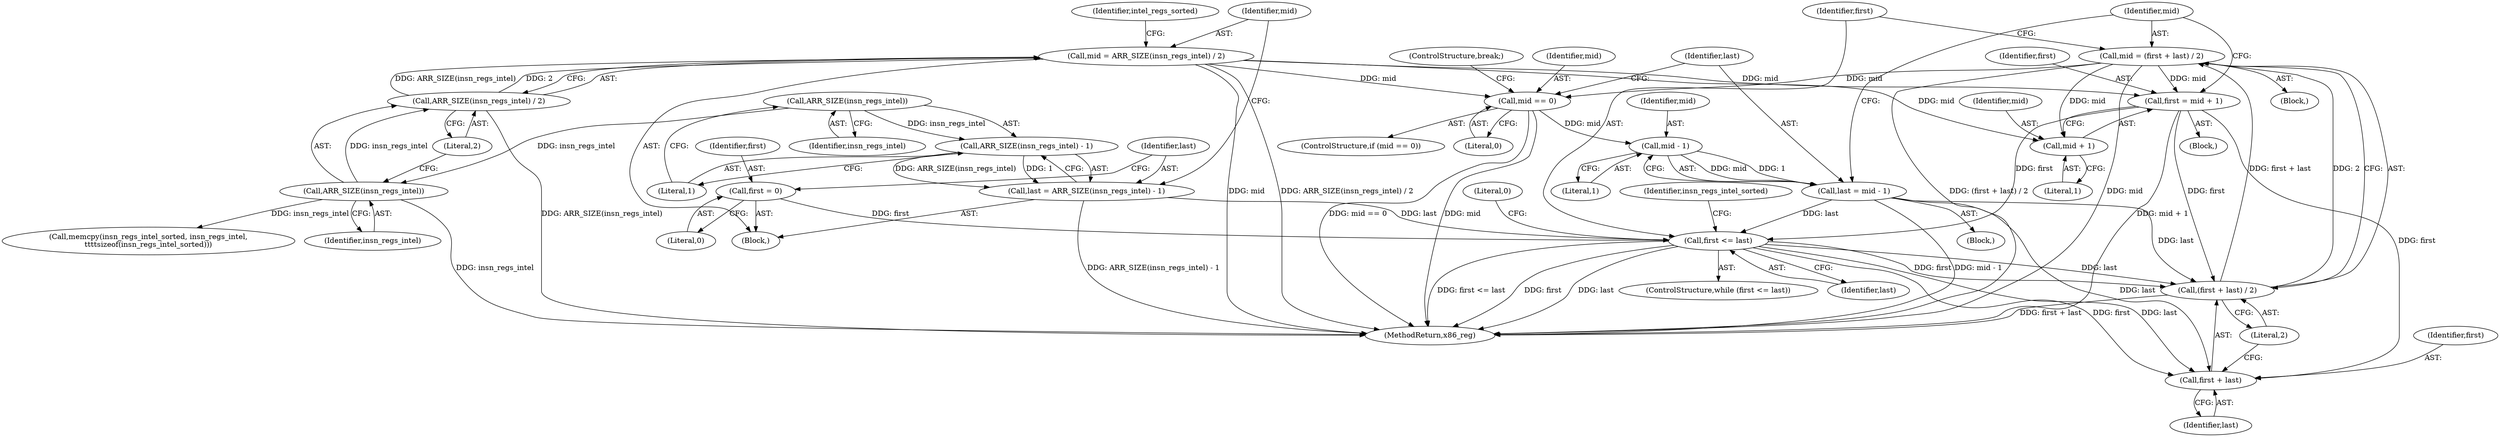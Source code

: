 digraph "1_capstone_87a25bb543c8e4c09b48d4b4a6c7db31ce58df06@integer" {
"1000199" [label="(Call,mid = (first + last) / 2)"];
"1000201" [label="(Call,(first + last) / 2)"];
"1000142" [label="(Call,first <= last)"];
"1000105" [label="(Call,first = 0)"];
"1000155" [label="(Call,first = mid + 1)"];
"1000116" [label="(Call,mid = ARR_SIZE(insn_regs_intel) / 2)"];
"1000118" [label="(Call,ARR_SIZE(insn_regs_intel) / 2)"];
"1000119" [label="(Call,ARR_SIZE(insn_regs_intel))"];
"1000112" [label="(Call,ARR_SIZE(insn_regs_intel))"];
"1000199" [label="(Call,mid = (first + last) / 2)"];
"1000109" [label="(Call,last = ARR_SIZE(insn_regs_intel) - 1)"];
"1000111" [label="(Call,ARR_SIZE(insn_regs_intel) - 1)"];
"1000194" [label="(Call,last = mid - 1)"];
"1000196" [label="(Call,mid - 1)"];
"1000190" [label="(Call,mid == 0)"];
"1000157" [label="(Call,mid + 1)"];
"1000202" [label="(Call,first + last)"];
"1000105" [label="(Call,first = 0)"];
"1000113" [label="(Identifier,insn_regs_intel)"];
"1000203" [label="(Identifier,first)"];
"1000145" [label="(Block,)"];
"1000192" [label="(Literal,0)"];
"1000142" [label="(Call,first <= last)"];
"1000193" [label="(ControlStructure,break;)"];
"1000119" [label="(Call,ARR_SIZE(insn_regs_intel))"];
"1000189" [label="(ControlStructure,if (mid == 0))"];
"1000150" [label="(Identifier,insn_regs_intel_sorted)"];
"1000199" [label="(Call,mid = (first + last) / 2)"];
"1000155" [label="(Call,first = mid + 1)"];
"1000197" [label="(Identifier,mid)"];
"1000204" [label="(Identifier,last)"];
"1000144" [label="(Identifier,last)"];
"1000124" [label="(Identifier,intel_regs_sorted)"];
"1000143" [label="(Identifier,first)"];
"1000114" [label="(Literal,1)"];
"1000126" [label="(Call,memcpy(insn_regs_intel_sorted, insn_regs_intel,\n\t\t\t\tsizeof(insn_regs_intel_sorted)))"];
"1000116" [label="(Call,mid = ARR_SIZE(insn_regs_intel) / 2)"];
"1000190" [label="(Call,mid == 0)"];
"1000194" [label="(Call,last = mid - 1)"];
"1000159" [label="(Literal,1)"];
"1000198" [label="(Literal,1)"];
"1000111" [label="(Call,ARR_SIZE(insn_regs_intel) - 1)"];
"1000117" [label="(Identifier,mid)"];
"1000195" [label="(Identifier,last)"];
"1000196" [label="(Call,mid - 1)"];
"1000208" [label="(MethodReturn,x86_reg)"];
"1000157" [label="(Call,mid + 1)"];
"1000109" [label="(Call,last = ARR_SIZE(insn_regs_intel) - 1)"];
"1000188" [label="(Block,)"];
"1000158" [label="(Identifier,mid)"];
"1000112" [label="(Call,ARR_SIZE(insn_regs_intel))"];
"1000106" [label="(Identifier,first)"];
"1000191" [label="(Identifier,mid)"];
"1000120" [label="(Identifier,insn_regs_intel)"];
"1000156" [label="(Identifier,first)"];
"1000207" [label="(Literal,0)"];
"1000110" [label="(Identifier,last)"];
"1000205" [label="(Literal,2)"];
"1000141" [label="(ControlStructure,while (first <= last))"];
"1000107" [label="(Literal,0)"];
"1000202" [label="(Call,first + last)"];
"1000201" [label="(Call,(first + last) / 2)"];
"1000154" [label="(Block,)"];
"1000118" [label="(Call,ARR_SIZE(insn_regs_intel) / 2)"];
"1000121" [label="(Literal,2)"];
"1000200" [label="(Identifier,mid)"];
"1000103" [label="(Block,)"];
"1000199" -> "1000145"  [label="AST: "];
"1000199" -> "1000201"  [label="CFG: "];
"1000200" -> "1000199"  [label="AST: "];
"1000201" -> "1000199"  [label="AST: "];
"1000143" -> "1000199"  [label="CFG: "];
"1000199" -> "1000208"  [label="DDG: (first + last) / 2"];
"1000199" -> "1000208"  [label="DDG: mid"];
"1000199" -> "1000155"  [label="DDG: mid"];
"1000199" -> "1000157"  [label="DDG: mid"];
"1000199" -> "1000190"  [label="DDG: mid"];
"1000201" -> "1000199"  [label="DDG: first + last"];
"1000201" -> "1000199"  [label="DDG: 2"];
"1000201" -> "1000205"  [label="CFG: "];
"1000202" -> "1000201"  [label="AST: "];
"1000205" -> "1000201"  [label="AST: "];
"1000201" -> "1000208"  [label="DDG: first + last"];
"1000142" -> "1000201"  [label="DDG: first"];
"1000142" -> "1000201"  [label="DDG: last"];
"1000155" -> "1000201"  [label="DDG: first"];
"1000194" -> "1000201"  [label="DDG: last"];
"1000142" -> "1000141"  [label="AST: "];
"1000142" -> "1000144"  [label="CFG: "];
"1000143" -> "1000142"  [label="AST: "];
"1000144" -> "1000142"  [label="AST: "];
"1000150" -> "1000142"  [label="CFG: "];
"1000207" -> "1000142"  [label="CFG: "];
"1000142" -> "1000208"  [label="DDG: first <= last"];
"1000142" -> "1000208"  [label="DDG: first"];
"1000142" -> "1000208"  [label="DDG: last"];
"1000105" -> "1000142"  [label="DDG: first"];
"1000155" -> "1000142"  [label="DDG: first"];
"1000109" -> "1000142"  [label="DDG: last"];
"1000194" -> "1000142"  [label="DDG: last"];
"1000142" -> "1000202"  [label="DDG: first"];
"1000142" -> "1000202"  [label="DDG: last"];
"1000105" -> "1000103"  [label="AST: "];
"1000105" -> "1000107"  [label="CFG: "];
"1000106" -> "1000105"  [label="AST: "];
"1000107" -> "1000105"  [label="AST: "];
"1000110" -> "1000105"  [label="CFG: "];
"1000155" -> "1000154"  [label="AST: "];
"1000155" -> "1000157"  [label="CFG: "];
"1000156" -> "1000155"  [label="AST: "];
"1000157" -> "1000155"  [label="AST: "];
"1000200" -> "1000155"  [label="CFG: "];
"1000155" -> "1000208"  [label="DDG: mid + 1"];
"1000116" -> "1000155"  [label="DDG: mid"];
"1000155" -> "1000202"  [label="DDG: first"];
"1000116" -> "1000103"  [label="AST: "];
"1000116" -> "1000118"  [label="CFG: "];
"1000117" -> "1000116"  [label="AST: "];
"1000118" -> "1000116"  [label="AST: "];
"1000124" -> "1000116"  [label="CFG: "];
"1000116" -> "1000208"  [label="DDG: mid"];
"1000116" -> "1000208"  [label="DDG: ARR_SIZE(insn_regs_intel) / 2"];
"1000118" -> "1000116"  [label="DDG: ARR_SIZE(insn_regs_intel)"];
"1000118" -> "1000116"  [label="DDG: 2"];
"1000116" -> "1000157"  [label="DDG: mid"];
"1000116" -> "1000190"  [label="DDG: mid"];
"1000118" -> "1000121"  [label="CFG: "];
"1000119" -> "1000118"  [label="AST: "];
"1000121" -> "1000118"  [label="AST: "];
"1000118" -> "1000208"  [label="DDG: ARR_SIZE(insn_regs_intel)"];
"1000119" -> "1000118"  [label="DDG: insn_regs_intel"];
"1000119" -> "1000120"  [label="CFG: "];
"1000120" -> "1000119"  [label="AST: "];
"1000121" -> "1000119"  [label="CFG: "];
"1000119" -> "1000208"  [label="DDG: insn_regs_intel"];
"1000112" -> "1000119"  [label="DDG: insn_regs_intel"];
"1000119" -> "1000126"  [label="DDG: insn_regs_intel"];
"1000112" -> "1000111"  [label="AST: "];
"1000112" -> "1000113"  [label="CFG: "];
"1000113" -> "1000112"  [label="AST: "];
"1000114" -> "1000112"  [label="CFG: "];
"1000112" -> "1000111"  [label="DDG: insn_regs_intel"];
"1000109" -> "1000103"  [label="AST: "];
"1000109" -> "1000111"  [label="CFG: "];
"1000110" -> "1000109"  [label="AST: "];
"1000111" -> "1000109"  [label="AST: "];
"1000117" -> "1000109"  [label="CFG: "];
"1000109" -> "1000208"  [label="DDG: ARR_SIZE(insn_regs_intel) - 1"];
"1000111" -> "1000109"  [label="DDG: ARR_SIZE(insn_regs_intel)"];
"1000111" -> "1000109"  [label="DDG: 1"];
"1000111" -> "1000114"  [label="CFG: "];
"1000114" -> "1000111"  [label="AST: "];
"1000194" -> "1000188"  [label="AST: "];
"1000194" -> "1000196"  [label="CFG: "];
"1000195" -> "1000194"  [label="AST: "];
"1000196" -> "1000194"  [label="AST: "];
"1000200" -> "1000194"  [label="CFG: "];
"1000194" -> "1000208"  [label="DDG: mid - 1"];
"1000196" -> "1000194"  [label="DDG: mid"];
"1000196" -> "1000194"  [label="DDG: 1"];
"1000194" -> "1000202"  [label="DDG: last"];
"1000196" -> "1000198"  [label="CFG: "];
"1000197" -> "1000196"  [label="AST: "];
"1000198" -> "1000196"  [label="AST: "];
"1000190" -> "1000196"  [label="DDG: mid"];
"1000190" -> "1000189"  [label="AST: "];
"1000190" -> "1000192"  [label="CFG: "];
"1000191" -> "1000190"  [label="AST: "];
"1000192" -> "1000190"  [label="AST: "];
"1000193" -> "1000190"  [label="CFG: "];
"1000195" -> "1000190"  [label="CFG: "];
"1000190" -> "1000208"  [label="DDG: mid == 0"];
"1000190" -> "1000208"  [label="DDG: mid"];
"1000157" -> "1000159"  [label="CFG: "];
"1000158" -> "1000157"  [label="AST: "];
"1000159" -> "1000157"  [label="AST: "];
"1000202" -> "1000204"  [label="CFG: "];
"1000203" -> "1000202"  [label="AST: "];
"1000204" -> "1000202"  [label="AST: "];
"1000205" -> "1000202"  [label="CFG: "];
}
